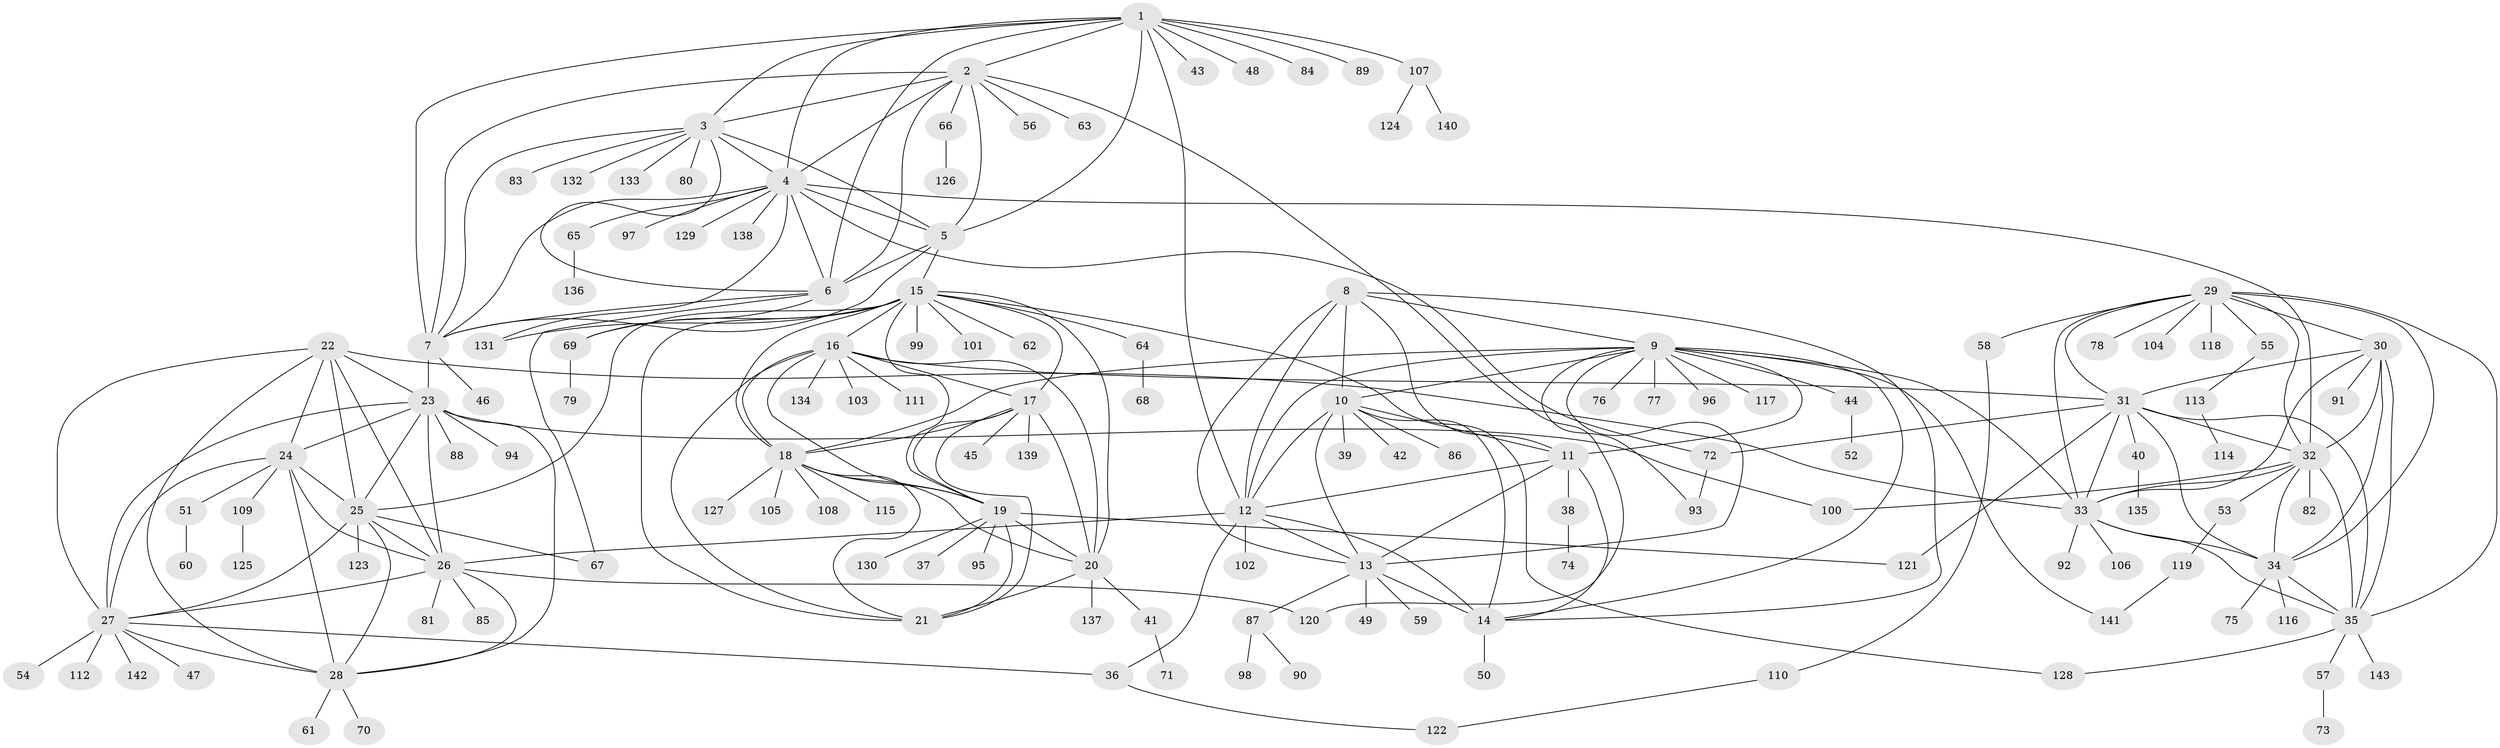 // Generated by graph-tools (version 1.1) at 2025/11/02/27/25 16:11:33]
// undirected, 143 vertices, 235 edges
graph export_dot {
graph [start="1"]
  node [color=gray90,style=filled];
  1;
  2;
  3;
  4;
  5;
  6;
  7;
  8;
  9;
  10;
  11;
  12;
  13;
  14;
  15;
  16;
  17;
  18;
  19;
  20;
  21;
  22;
  23;
  24;
  25;
  26;
  27;
  28;
  29;
  30;
  31;
  32;
  33;
  34;
  35;
  36;
  37;
  38;
  39;
  40;
  41;
  42;
  43;
  44;
  45;
  46;
  47;
  48;
  49;
  50;
  51;
  52;
  53;
  54;
  55;
  56;
  57;
  58;
  59;
  60;
  61;
  62;
  63;
  64;
  65;
  66;
  67;
  68;
  69;
  70;
  71;
  72;
  73;
  74;
  75;
  76;
  77;
  78;
  79;
  80;
  81;
  82;
  83;
  84;
  85;
  86;
  87;
  88;
  89;
  90;
  91;
  92;
  93;
  94;
  95;
  96;
  97;
  98;
  99;
  100;
  101;
  102;
  103;
  104;
  105;
  106;
  107;
  108;
  109;
  110;
  111;
  112;
  113;
  114;
  115;
  116;
  117;
  118;
  119;
  120;
  121;
  122;
  123;
  124;
  125;
  126;
  127;
  128;
  129;
  130;
  131;
  132;
  133;
  134;
  135;
  136;
  137;
  138;
  139;
  140;
  141;
  142;
  143;
  1 -- 2;
  1 -- 3;
  1 -- 4;
  1 -- 5;
  1 -- 6;
  1 -- 7;
  1 -- 12;
  1 -- 43;
  1 -- 48;
  1 -- 84;
  1 -- 89;
  1 -- 107;
  2 -- 3;
  2 -- 4;
  2 -- 5;
  2 -- 6;
  2 -- 7;
  2 -- 56;
  2 -- 63;
  2 -- 66;
  2 -- 120;
  3 -- 4;
  3 -- 5;
  3 -- 6;
  3 -- 7;
  3 -- 80;
  3 -- 83;
  3 -- 132;
  3 -- 133;
  4 -- 5;
  4 -- 6;
  4 -- 7;
  4 -- 32;
  4 -- 65;
  4 -- 72;
  4 -- 97;
  4 -- 129;
  4 -- 131;
  4 -- 138;
  5 -- 6;
  5 -- 7;
  5 -- 15;
  6 -- 7;
  6 -- 67;
  6 -- 69;
  7 -- 23;
  7 -- 46;
  8 -- 9;
  8 -- 10;
  8 -- 11;
  8 -- 12;
  8 -- 13;
  8 -- 14;
  9 -- 10;
  9 -- 11;
  9 -- 12;
  9 -- 13;
  9 -- 14;
  9 -- 18;
  9 -- 33;
  9 -- 44;
  9 -- 76;
  9 -- 77;
  9 -- 93;
  9 -- 96;
  9 -- 117;
  9 -- 141;
  10 -- 11;
  10 -- 12;
  10 -- 13;
  10 -- 14;
  10 -- 39;
  10 -- 42;
  10 -- 86;
  11 -- 12;
  11 -- 13;
  11 -- 14;
  11 -- 38;
  12 -- 13;
  12 -- 14;
  12 -- 26;
  12 -- 36;
  12 -- 102;
  13 -- 14;
  13 -- 49;
  13 -- 59;
  13 -- 87;
  14 -- 50;
  15 -- 16;
  15 -- 17;
  15 -- 18;
  15 -- 19;
  15 -- 20;
  15 -- 21;
  15 -- 25;
  15 -- 62;
  15 -- 64;
  15 -- 69;
  15 -- 99;
  15 -- 101;
  15 -- 128;
  15 -- 131;
  16 -- 17;
  16 -- 18;
  16 -- 19;
  16 -- 20;
  16 -- 21;
  16 -- 31;
  16 -- 103;
  16 -- 111;
  16 -- 134;
  17 -- 18;
  17 -- 19;
  17 -- 20;
  17 -- 21;
  17 -- 45;
  17 -- 139;
  18 -- 19;
  18 -- 20;
  18 -- 21;
  18 -- 105;
  18 -- 108;
  18 -- 115;
  18 -- 127;
  19 -- 20;
  19 -- 21;
  19 -- 37;
  19 -- 95;
  19 -- 121;
  19 -- 130;
  20 -- 21;
  20 -- 41;
  20 -- 137;
  22 -- 23;
  22 -- 24;
  22 -- 25;
  22 -- 26;
  22 -- 27;
  22 -- 28;
  22 -- 33;
  23 -- 24;
  23 -- 25;
  23 -- 26;
  23 -- 27;
  23 -- 28;
  23 -- 88;
  23 -- 94;
  23 -- 100;
  24 -- 25;
  24 -- 26;
  24 -- 27;
  24 -- 28;
  24 -- 51;
  24 -- 109;
  25 -- 26;
  25 -- 27;
  25 -- 28;
  25 -- 67;
  25 -- 123;
  26 -- 27;
  26 -- 28;
  26 -- 81;
  26 -- 85;
  26 -- 120;
  27 -- 28;
  27 -- 36;
  27 -- 47;
  27 -- 54;
  27 -- 112;
  27 -- 142;
  28 -- 61;
  28 -- 70;
  29 -- 30;
  29 -- 31;
  29 -- 32;
  29 -- 33;
  29 -- 34;
  29 -- 35;
  29 -- 55;
  29 -- 58;
  29 -- 78;
  29 -- 104;
  29 -- 118;
  30 -- 31;
  30 -- 32;
  30 -- 33;
  30 -- 34;
  30 -- 35;
  30 -- 91;
  31 -- 32;
  31 -- 33;
  31 -- 34;
  31 -- 35;
  31 -- 40;
  31 -- 72;
  31 -- 121;
  32 -- 33;
  32 -- 34;
  32 -- 35;
  32 -- 53;
  32 -- 82;
  32 -- 100;
  33 -- 34;
  33 -- 35;
  33 -- 92;
  33 -- 106;
  34 -- 35;
  34 -- 75;
  34 -- 116;
  35 -- 57;
  35 -- 128;
  35 -- 143;
  36 -- 122;
  38 -- 74;
  40 -- 135;
  41 -- 71;
  44 -- 52;
  51 -- 60;
  53 -- 119;
  55 -- 113;
  57 -- 73;
  58 -- 110;
  64 -- 68;
  65 -- 136;
  66 -- 126;
  69 -- 79;
  72 -- 93;
  87 -- 90;
  87 -- 98;
  107 -- 124;
  107 -- 140;
  109 -- 125;
  110 -- 122;
  113 -- 114;
  119 -- 141;
}
